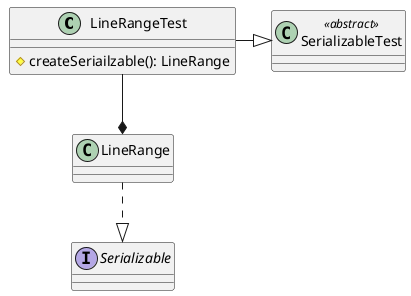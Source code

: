 @startuml

class LineRangeTest {
    # createSeriailzable(): LineRange
}

class SerializableTest <<abstract>>

class LineRange

interface Serializable

LineRange ..|> Serializable
LineRangeTest --* LineRange
LineRangeTest -|> SerializableTest

@enduml